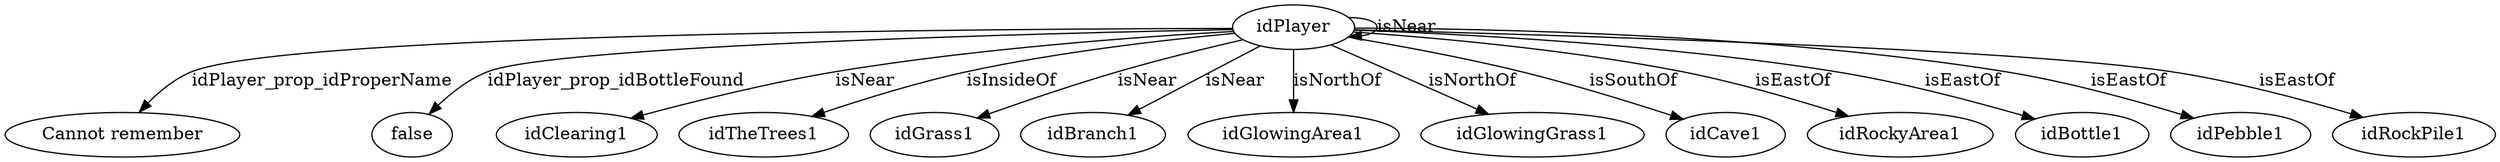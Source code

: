 digraph  {
idPlayer;
"Cannot remember";
false;
idClearing1;
idTheTrees1;
idGrass1;
idBranch1;
idGlowingArea1;
idGlowingGrass1;
idCave1;
idRockyArea1;
idBottle1;
idPebble1;
idRockPile1;
idPlayer -> "Cannot remember"  [label=idPlayer_prop_idProperName];
idPlayer -> false  [label=idPlayer_prop_idBottleFound];
idPlayer -> idClearing1  [label=isNear];
idPlayer -> idTheTrees1  [label=isInsideOf];
idPlayer -> idPlayer  [label=isNear];
idPlayer -> idGrass1  [label=isNear];
idPlayer -> idBranch1  [label=isNear];
idPlayer -> idGlowingArea1  [label=isNorthOf];
idPlayer -> idGlowingGrass1  [label=isNorthOf];
idPlayer -> idCave1  [label=isSouthOf];
idPlayer -> idRockyArea1  [label=isEastOf];
idPlayer -> idBottle1  [label=isEastOf];
idPlayer -> idPebble1  [label=isEastOf];
idPlayer -> idRockPile1  [label=isEastOf];
}
